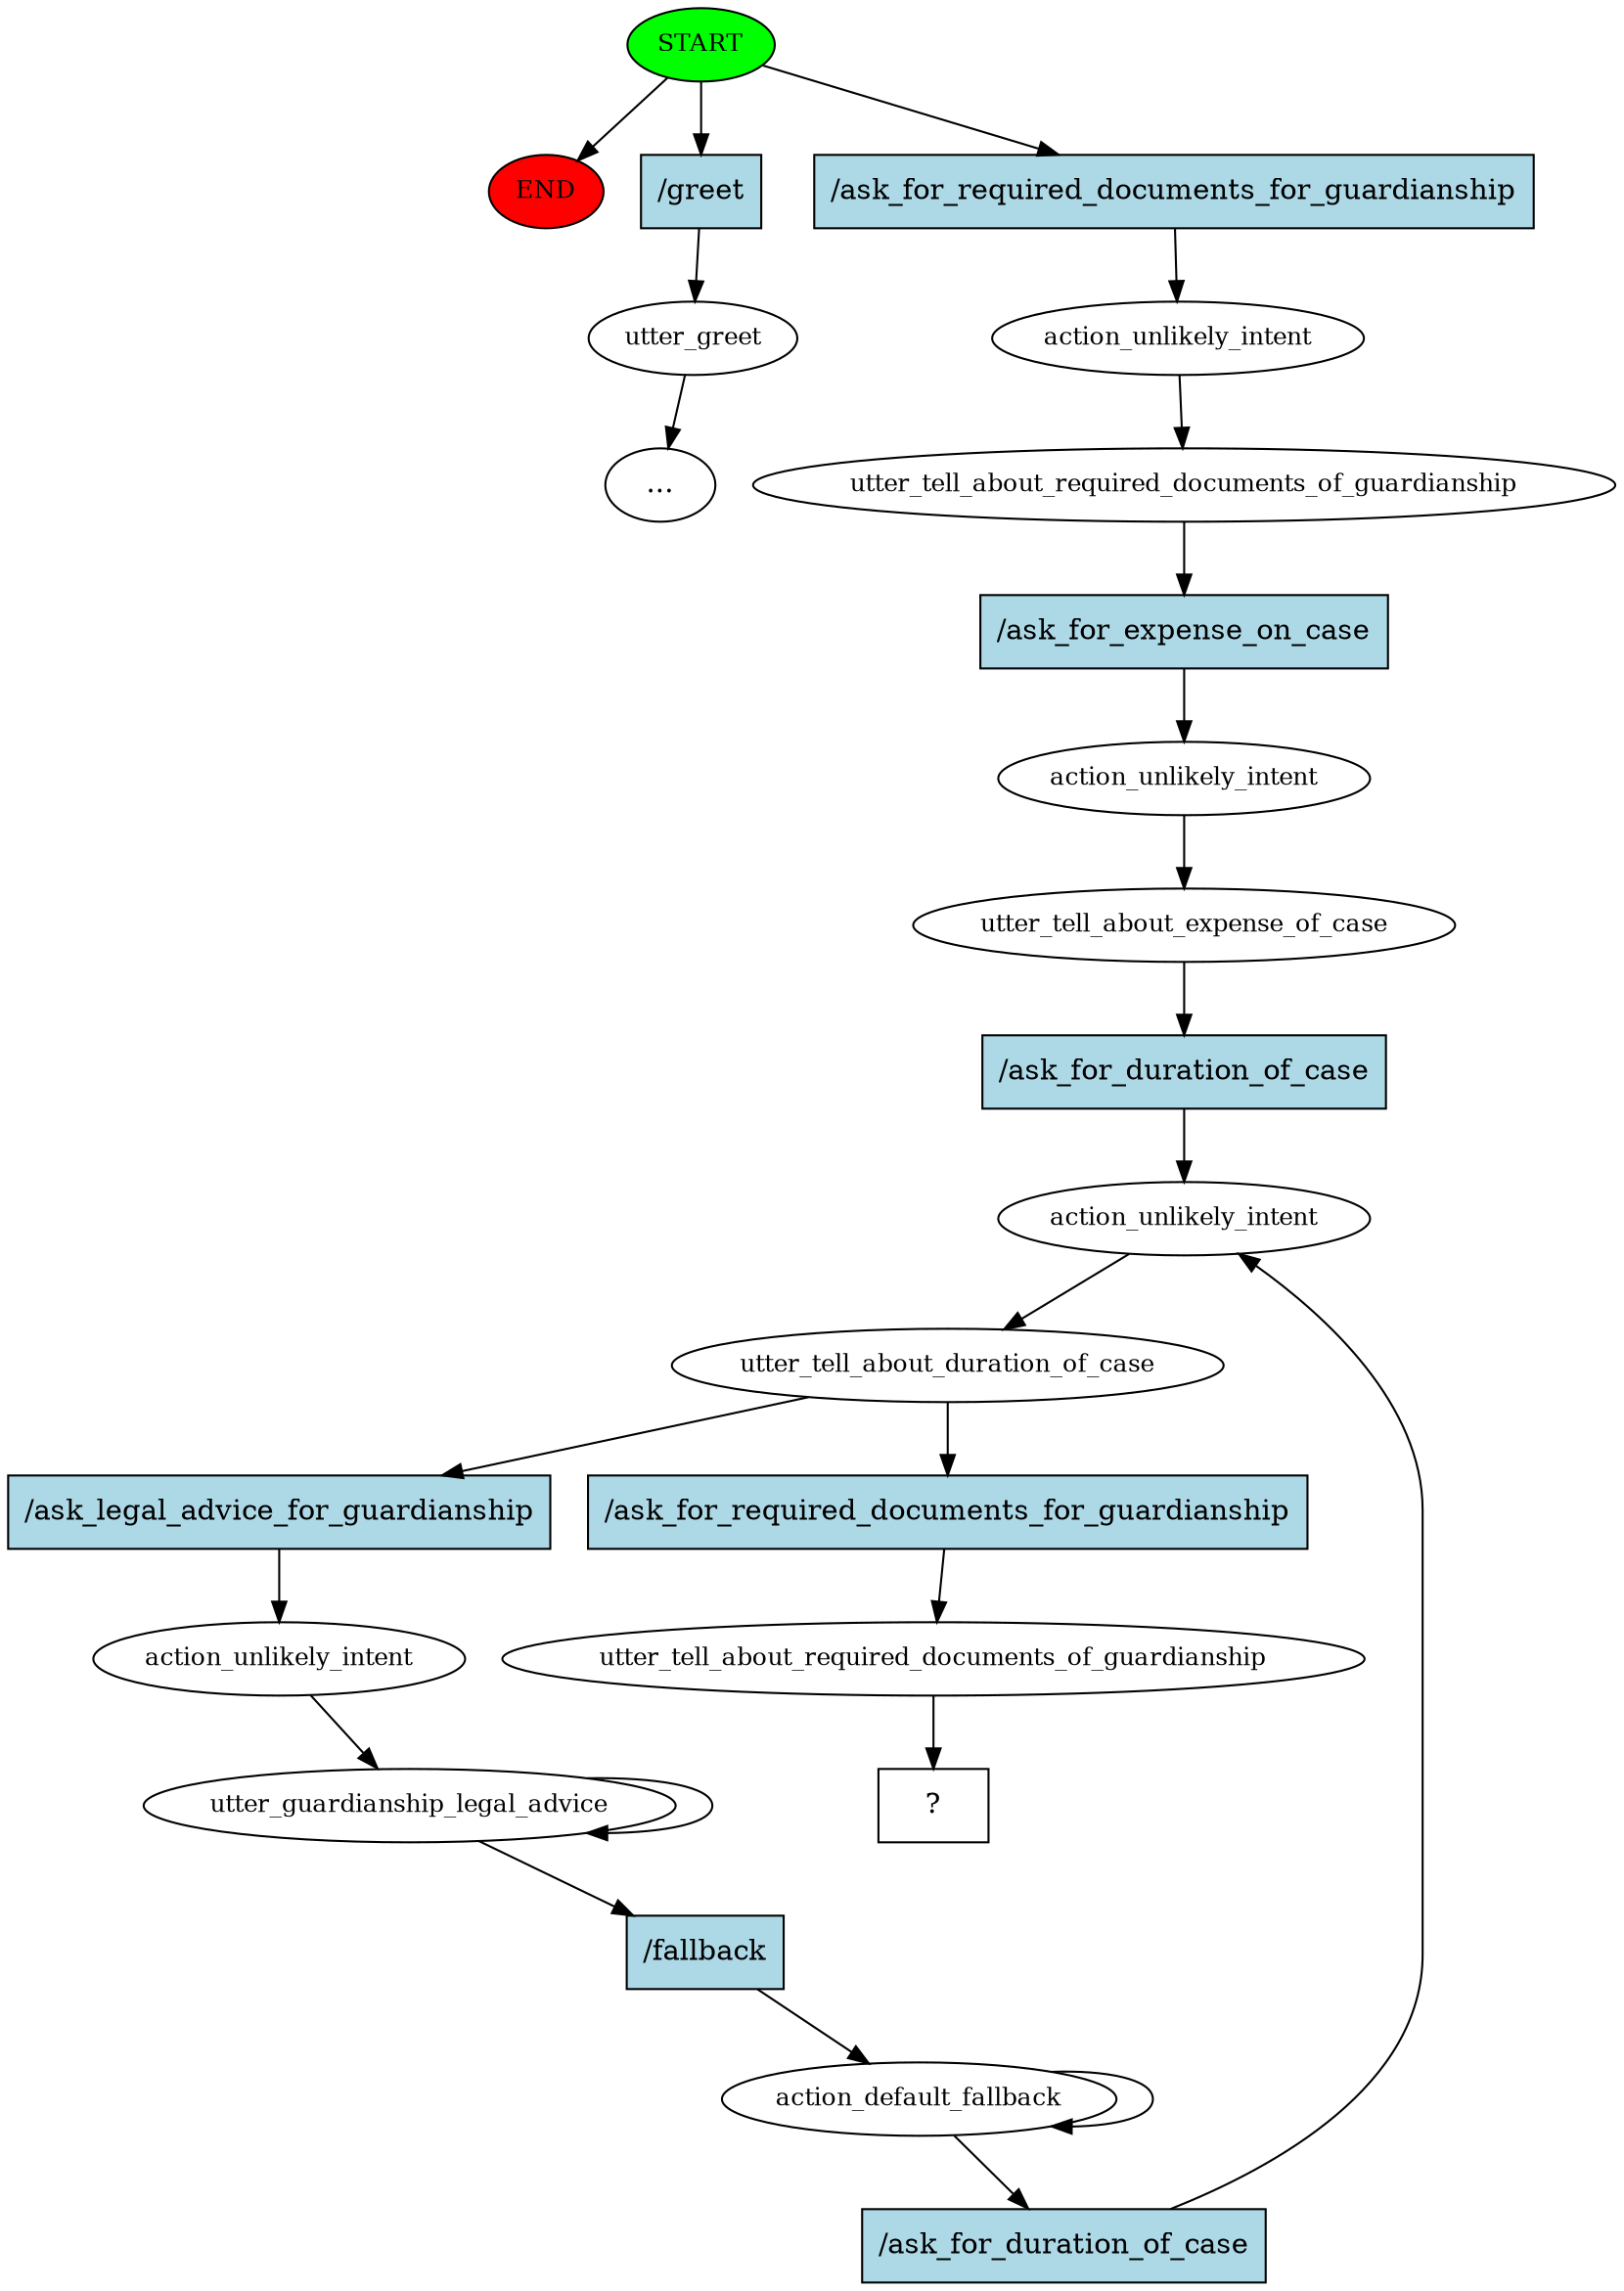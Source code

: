 digraph  {
0 [class="start active", fillcolor=green, fontsize=12, label=START, style=filled];
"-1" [class=end, fillcolor=red, fontsize=12, label=END, style=filled];
1 [class="", fontsize=12, label=utter_greet];
"-7" [class=ellipsis, label="..."];
6 [class=active, fontsize=12, label=action_unlikely_intent];
7 [class=active, fontsize=12, label=utter_tell_about_required_documents_of_guardianship];
8 [class=active, fontsize=12, label=action_unlikely_intent];
9 [class=active, fontsize=12, label=utter_tell_about_expense_of_case];
10 [class=active, fontsize=12, label=action_unlikely_intent];
11 [class=active, fontsize=12, label=utter_tell_about_duration_of_case];
12 [class=active, fontsize=12, label=action_unlikely_intent];
13 [class=active, fontsize=12, label=utter_guardianship_legal_advice];
15 [class=active, fontsize=12, label=action_default_fallback];
19 [class=active, fontsize=12, label=utter_tell_about_required_documents_of_guardianship];
20 [class="intent dashed active", label="  ?  ", shape=rect];
21 [class=intent, fillcolor=lightblue, label="/greet", shape=rect, style=filled];
22 [class="intent active", fillcolor=lightblue, label="/ask_for_required_documents_for_guardianship", shape=rect, style=filled];
23 [class="intent active", fillcolor=lightblue, label="/ask_for_expense_on_case", shape=rect, style=filled];
24 [class="intent active", fillcolor=lightblue, label="/ask_for_duration_of_case", shape=rect, style=filled];
25 [class="intent active", fillcolor=lightblue, label="/ask_legal_advice_for_guardianship", shape=rect, style=filled];
26 [class="intent active", fillcolor=lightblue, label="/ask_for_required_documents_for_guardianship", shape=rect, style=filled];
27 [class="intent active", fillcolor=lightblue, label="/fallback", shape=rect, style=filled];
28 [class="intent active", fillcolor=lightblue, label="/ask_for_duration_of_case", shape=rect, style=filled];
0 -> "-1"  [class="", key=NONE, label=""];
0 -> 21  [class="", key=0];
0 -> 22  [class=active, key=0];
1 -> "-7"  [class="", key=NONE, label=""];
6 -> 7  [class=active, key=NONE, label=""];
7 -> 23  [class=active, key=0];
8 -> 9  [class=active, key=NONE, label=""];
9 -> 24  [class=active, key=0];
10 -> 11  [class=active, key=NONE, label=""];
11 -> 25  [class=active, key=0];
11 -> 26  [class=active, key=0];
12 -> 13  [class=active, key=NONE, label=""];
13 -> 13  [class=active, key=NONE, label=""];
13 -> 27  [class=active, key=0];
15 -> 15  [class=active, key=NONE, label=""];
15 -> 28  [class=active, key=0];
19 -> 20  [class=active, key=NONE, label=""];
21 -> 1  [class="", key=0];
22 -> 6  [class=active, key=0];
23 -> 8  [class=active, key=0];
24 -> 10  [class=active, key=0];
25 -> 12  [class=active, key=0];
26 -> 19  [class=active, key=0];
27 -> 15  [class=active, key=0];
28 -> 10  [class=active, key=0];
}

